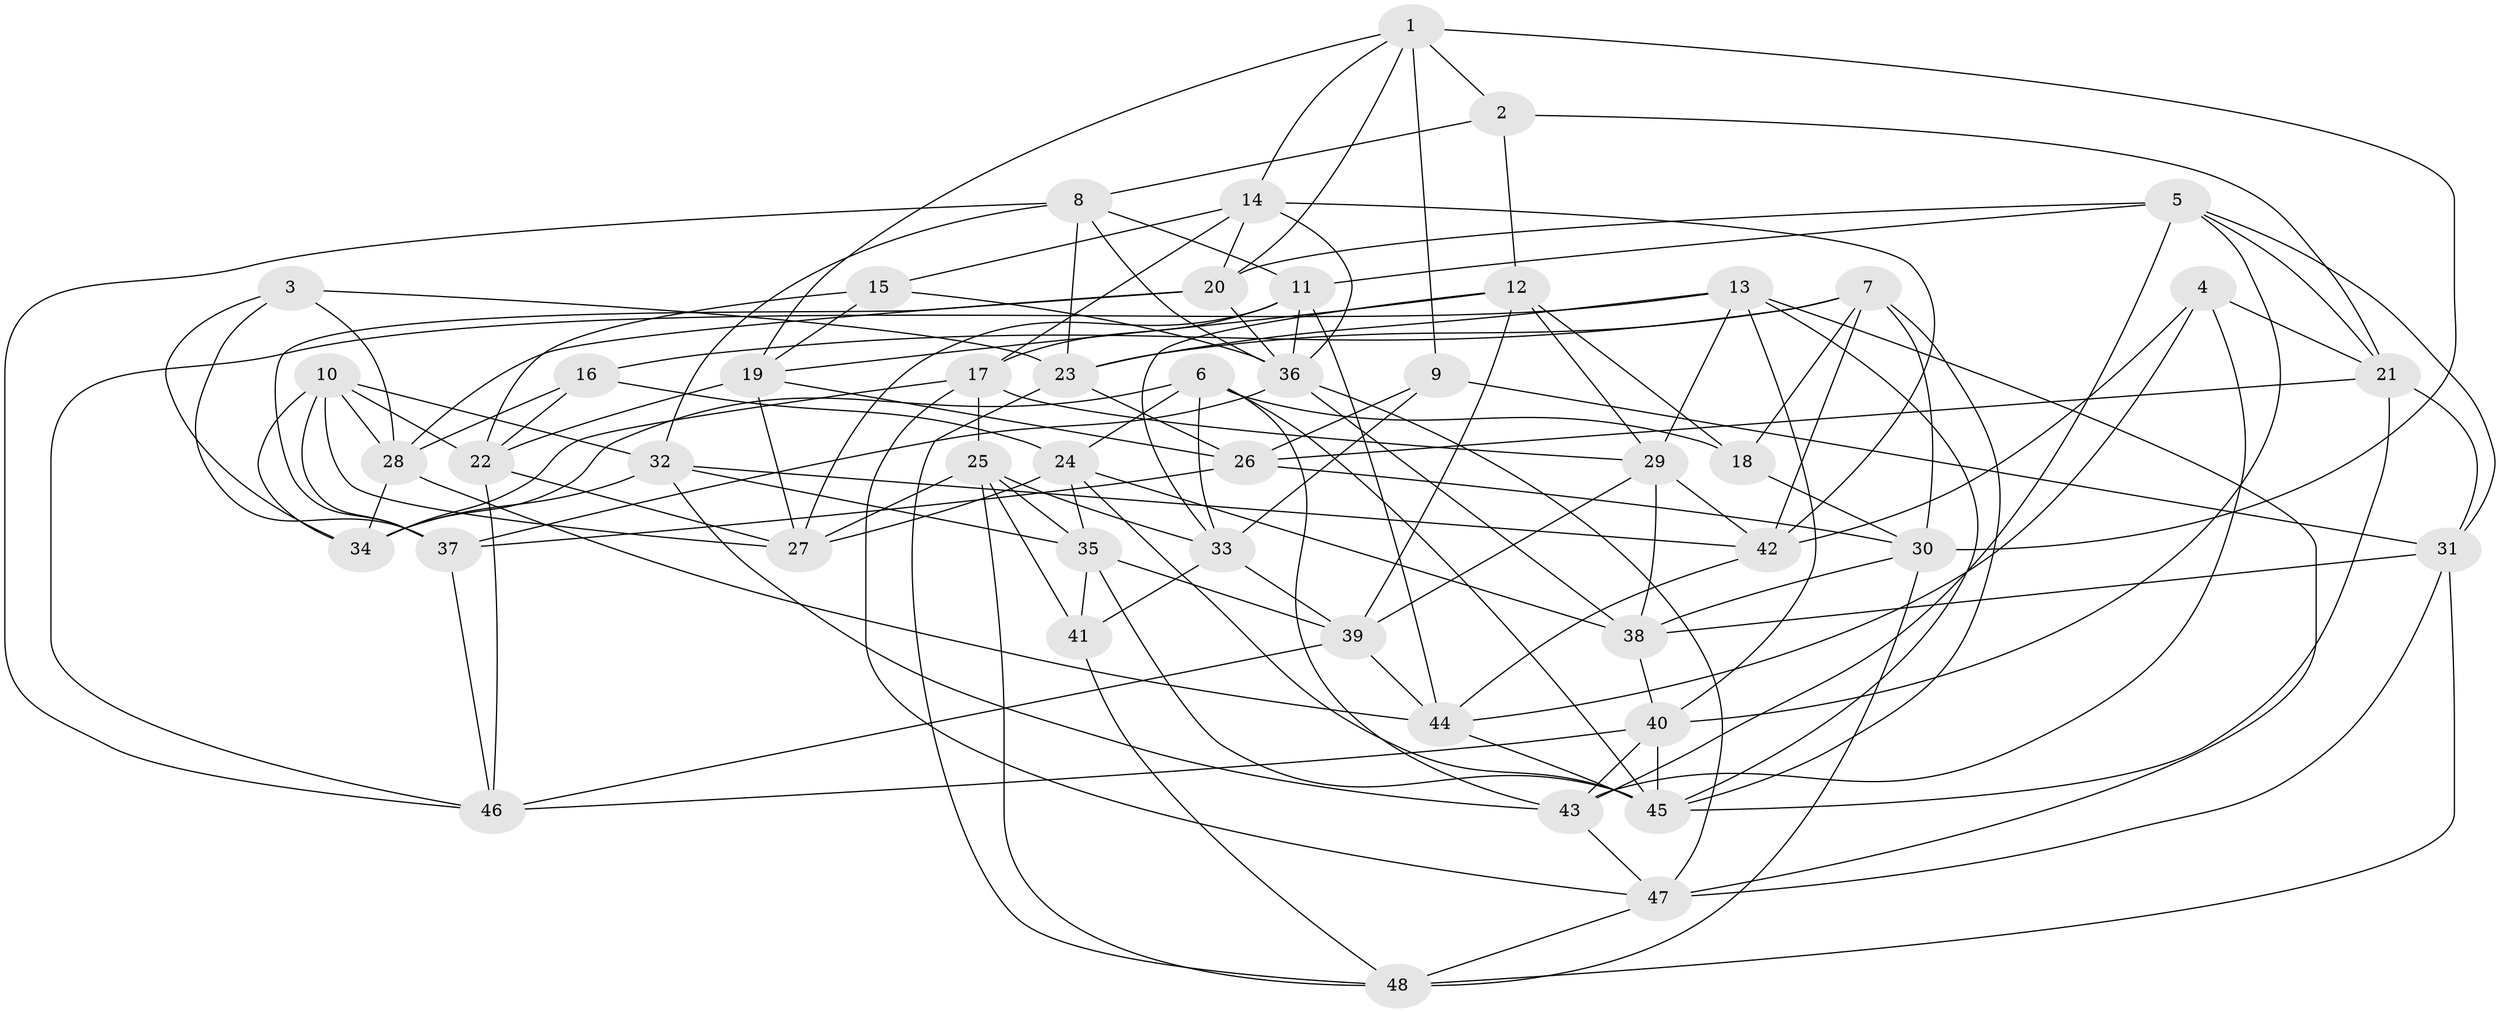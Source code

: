 // original degree distribution, {4: 1.0}
// Generated by graph-tools (version 1.1) at 2025/50/03/09/25 03:50:45]
// undirected, 48 vertices, 138 edges
graph export_dot {
graph [start="1"]
  node [color=gray90,style=filled];
  1;
  2;
  3;
  4;
  5;
  6;
  7;
  8;
  9;
  10;
  11;
  12;
  13;
  14;
  15;
  16;
  17;
  18;
  19;
  20;
  21;
  22;
  23;
  24;
  25;
  26;
  27;
  28;
  29;
  30;
  31;
  32;
  33;
  34;
  35;
  36;
  37;
  38;
  39;
  40;
  41;
  42;
  43;
  44;
  45;
  46;
  47;
  48;
  1 -- 2 [weight=1.0];
  1 -- 9 [weight=1.0];
  1 -- 14 [weight=1.0];
  1 -- 19 [weight=1.0];
  1 -- 20 [weight=1.0];
  1 -- 30 [weight=1.0];
  2 -- 8 [weight=1.0];
  2 -- 12 [weight=1.0];
  2 -- 21 [weight=1.0];
  3 -- 23 [weight=1.0];
  3 -- 28 [weight=1.0];
  3 -- 34 [weight=1.0];
  3 -- 37 [weight=1.0];
  4 -- 21 [weight=1.0];
  4 -- 42 [weight=1.0];
  4 -- 43 [weight=1.0];
  4 -- 44 [weight=1.0];
  5 -- 11 [weight=1.0];
  5 -- 20 [weight=1.0];
  5 -- 21 [weight=1.0];
  5 -- 31 [weight=1.0];
  5 -- 40 [weight=1.0];
  5 -- 43 [weight=1.0];
  6 -- 18 [weight=1.0];
  6 -- 24 [weight=1.0];
  6 -- 33 [weight=1.0];
  6 -- 34 [weight=1.0];
  6 -- 43 [weight=1.0];
  6 -- 45 [weight=1.0];
  7 -- 16 [weight=1.0];
  7 -- 18 [weight=1.0];
  7 -- 23 [weight=1.0];
  7 -- 30 [weight=1.0];
  7 -- 42 [weight=1.0];
  7 -- 45 [weight=1.0];
  8 -- 11 [weight=1.0];
  8 -- 23 [weight=1.0];
  8 -- 32 [weight=1.0];
  8 -- 36 [weight=1.0];
  8 -- 46 [weight=1.0];
  9 -- 26 [weight=1.0];
  9 -- 31 [weight=1.0];
  9 -- 33 [weight=1.0];
  10 -- 22 [weight=1.0];
  10 -- 27 [weight=1.0];
  10 -- 28 [weight=1.0];
  10 -- 32 [weight=1.0];
  10 -- 34 [weight=1.0];
  10 -- 37 [weight=1.0];
  11 -- 17 [weight=1.0];
  11 -- 27 [weight=1.0];
  11 -- 36 [weight=1.0];
  11 -- 44 [weight=1.0];
  12 -- 18 [weight=1.0];
  12 -- 19 [weight=1.0];
  12 -- 29 [weight=1.0];
  12 -- 33 [weight=1.0];
  12 -- 39 [weight=1.0];
  13 -- 23 [weight=1.0];
  13 -- 29 [weight=1.0];
  13 -- 40 [weight=1.0];
  13 -- 45 [weight=1.0];
  13 -- 46 [weight=1.0];
  13 -- 47 [weight=1.0];
  14 -- 15 [weight=1.0];
  14 -- 17 [weight=1.0];
  14 -- 20 [weight=1.0];
  14 -- 36 [weight=1.0];
  14 -- 42 [weight=1.0];
  15 -- 19 [weight=1.0];
  15 -- 22 [weight=1.0];
  15 -- 36 [weight=1.0];
  16 -- 22 [weight=1.0];
  16 -- 24 [weight=1.0];
  16 -- 28 [weight=1.0];
  17 -- 25 [weight=1.0];
  17 -- 29 [weight=1.0];
  17 -- 34 [weight=1.0];
  17 -- 47 [weight=1.0];
  18 -- 30 [weight=1.0];
  19 -- 22 [weight=1.0];
  19 -- 26 [weight=1.0];
  19 -- 27 [weight=1.0];
  20 -- 28 [weight=1.0];
  20 -- 36 [weight=1.0];
  20 -- 37 [weight=1.0];
  21 -- 26 [weight=1.0];
  21 -- 31 [weight=1.0];
  21 -- 45 [weight=1.0];
  22 -- 27 [weight=1.0];
  22 -- 46 [weight=1.0];
  23 -- 26 [weight=1.0];
  23 -- 48 [weight=1.0];
  24 -- 27 [weight=1.0];
  24 -- 35 [weight=1.0];
  24 -- 38 [weight=1.0];
  24 -- 45 [weight=1.0];
  25 -- 27 [weight=1.0];
  25 -- 33 [weight=1.0];
  25 -- 35 [weight=1.0];
  25 -- 41 [weight=1.0];
  25 -- 48 [weight=1.0];
  26 -- 30 [weight=1.0];
  26 -- 37 [weight=1.0];
  28 -- 34 [weight=1.0];
  28 -- 44 [weight=1.0];
  29 -- 38 [weight=1.0];
  29 -- 39 [weight=1.0];
  29 -- 42 [weight=1.0];
  30 -- 38 [weight=1.0];
  30 -- 48 [weight=1.0];
  31 -- 38 [weight=1.0];
  31 -- 47 [weight=1.0];
  31 -- 48 [weight=1.0];
  32 -- 34 [weight=1.0];
  32 -- 35 [weight=1.0];
  32 -- 42 [weight=1.0];
  32 -- 43 [weight=1.0];
  33 -- 39 [weight=1.0];
  33 -- 41 [weight=1.0];
  35 -- 39 [weight=1.0];
  35 -- 41 [weight=1.0];
  35 -- 45 [weight=1.0];
  36 -- 37 [weight=1.0];
  36 -- 38 [weight=1.0];
  36 -- 47 [weight=1.0];
  37 -- 46 [weight=1.0];
  38 -- 40 [weight=1.0];
  39 -- 44 [weight=1.0];
  39 -- 46 [weight=1.0];
  40 -- 43 [weight=1.0];
  40 -- 45 [weight=1.0];
  40 -- 46 [weight=1.0];
  41 -- 48 [weight=1.0];
  42 -- 44 [weight=1.0];
  43 -- 47 [weight=1.0];
  44 -- 45 [weight=1.0];
  47 -- 48 [weight=1.0];
}
